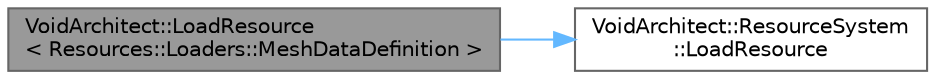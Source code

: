 digraph "VoidArchitect::LoadResource&lt; Resources::Loaders::MeshDataDefinition &gt;"
{
 // LATEX_PDF_SIZE
  bgcolor="transparent";
  edge [fontname=Helvetica,fontsize=10,labelfontname=Helvetica,labelfontsize=10];
  node [fontname=Helvetica,fontsize=10,shape=box,height=0.2,width=0.4];
  rankdir="LR";
  Node1 [id="Node000001",label="VoidArchitect::LoadResource\l\< Resources::Loaders::MeshDataDefinition \>",height=0.2,width=0.4,color="gray40", fillcolor="grey60", style="filled", fontcolor="black",tooltip=" "];
  Node1 -> Node2 [id="edge2_Node000001_Node000002",color="steelblue1",style="solid",tooltip=" "];
  Node2 [id="Node000002",label="VoidArchitect::ResourceSystem\l::LoadResource",height=0.2,width=0.4,color="grey40", fillcolor="white", style="filled",URL="$class_void_architect_1_1_resource_system.html#ad3f963d9827adca26203a76dc82646a0",tooltip=" "];
}
